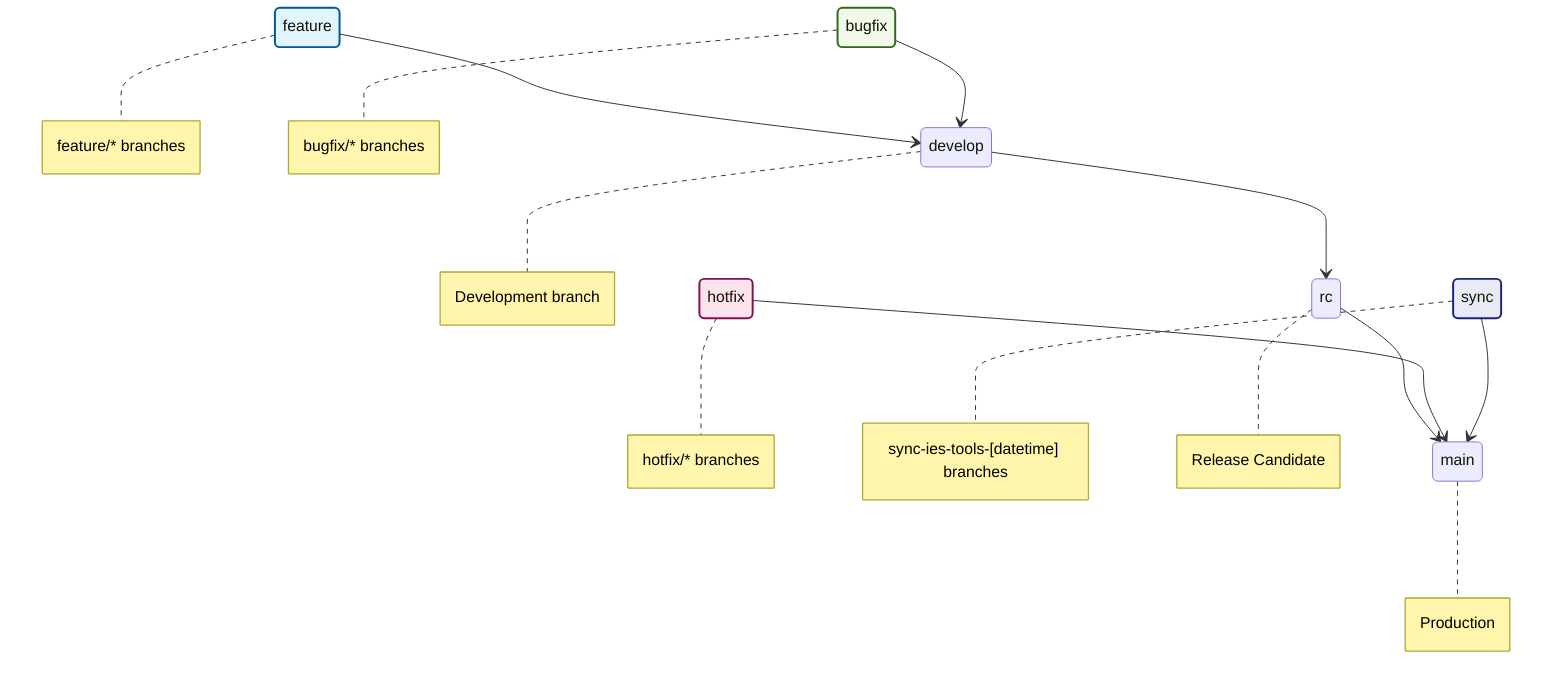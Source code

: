 stateDiagram-v2
    classDef featureBranch fill:#e1f5fe,stroke:#01579b,stroke-width:2px
    classDef bugfixBranch fill:#f1f8e9,stroke:#33691e,stroke-width:2px
    classDef hotfixBranch fill:#fce4ec,stroke:#880e4f,stroke-width:2px
    classDef syncBranch fill:#e8eaf6,stroke:#1a237e,stroke-width:2px
    classDef mainBranch fill:#fff3e0,stroke:#e65100,stroke-width:2px

    feature:::featureBranch --> develop
    bugfix:::bugfixBranch --> develop
    develop --> rc
    rc --> main
    hotfix:::hotfixBranch --> main
    sync:::syncBranch --> main

    note right of feature: feature/* branches
    note right of bugfix: bugfix/* branches
    note right of hotfix: hotfix/* branches
    note right of sync: sync-ies-tools-[datetime] branches

    note right of develop: Development branch
    note right of rc: Release Candidate
    note right of main: Production